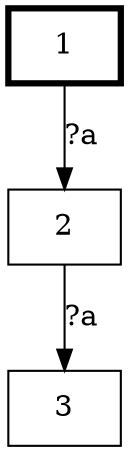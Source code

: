 digraph ICTS { 
 q1 [shape = "rectangle" label="1" penwidth = 3]; 
 q2 [shape = "rectangle" label="2"]; 
 q2 [shape = "rectangle" label="2"]; 
 q3 [shape = "rectangle" label="3"]; 
 q1 -> q2 [label="?a"]; 
 q2 -> q3 [label="?a"]; 
 }
 